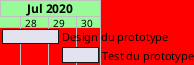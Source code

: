 {
  "sha1": "ttqnrp5wtt3kqrdnxh886mviynve79v",
  "insertion": {
    "when": "2024-06-04T17:28:46.724Z",
    "url": "https://forum.plantuml.net/13971/gantt-remove-background-grid-possible?show=13975#c13975",
    "user": "plantuml@gmail.com"
  }
}
@startgantt
<style>
ganttDiagram {
  document {
  backgroundColor red
  }
  timeline {
    BackgroundColor palegreen
 }
}
</style>
printscale weekly
hide footbox
Project starts 2020-07-01
[Design du prototype] starts 2020-07-01
[Test du prototype] starts 2020-07-16
[Design du prototype] ends 2020-07-15
[Test du prototype] ends 2020-07-25
@endgantt
